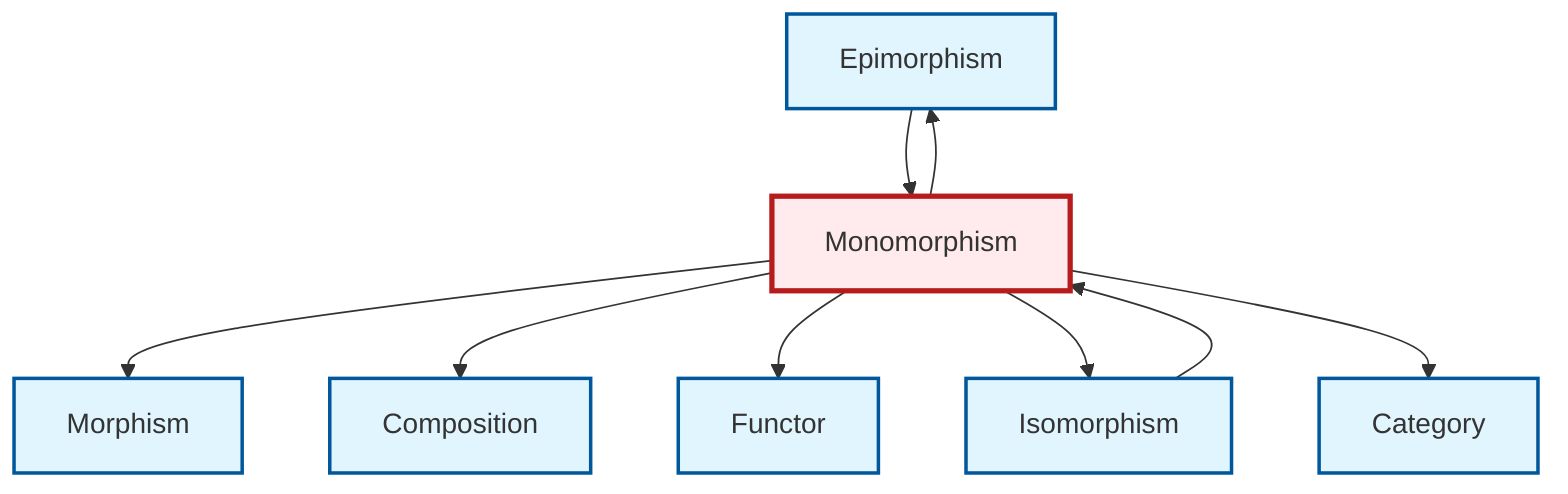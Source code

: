 graph TD
    classDef definition fill:#e1f5fe,stroke:#01579b,stroke-width:2px
    classDef theorem fill:#f3e5f5,stroke:#4a148c,stroke-width:2px
    classDef axiom fill:#fff3e0,stroke:#e65100,stroke-width:2px
    classDef example fill:#e8f5e9,stroke:#1b5e20,stroke-width:2px
    classDef current fill:#ffebee,stroke:#b71c1c,stroke-width:3px
    def-epimorphism["Epimorphism"]:::definition
    def-category["Category"]:::definition
    def-monomorphism["Monomorphism"]:::definition
    def-composition["Composition"]:::definition
    def-functor["Functor"]:::definition
    def-isomorphism["Isomorphism"]:::definition
    def-morphism["Morphism"]:::definition
    def-epimorphism --> def-monomorphism
    def-monomorphism --> def-morphism
    def-monomorphism --> def-composition
    def-monomorphism --> def-epimorphism
    def-monomorphism --> def-functor
    def-monomorphism --> def-isomorphism
    def-monomorphism --> def-category
    def-isomorphism --> def-monomorphism
    class def-monomorphism current
